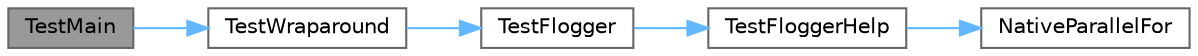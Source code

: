 digraph "TestMain"
{
 // LATEX_PDF_SIZE
  bgcolor="transparent";
  edge [fontname=Helvetica,fontsize=10,labelfontname=Helvetica,labelfontsize=10];
  node [fontname=Helvetica,fontsize=10,shape=box,height=0.2,width=0.4];
  rankdir="LR";
  Node1 [id="Node000001",label="TestMain",height=0.2,width=0.4,color="gray40", fillcolor="grey60", style="filled", fontcolor="black",tooltip="Entry point to a TBB unit test application"];
  Node1 -> Node2 [id="edge1_Node000001_Node000002",color="steelblue1",style="solid",tooltip=" "];
  Node2 [id="Node000002",label="TestWraparound",height=0.2,width=0.4,color="grey40", fillcolor="white", style="filled",URL="$test__concurrent__queue__whitebox_8cpp.html#a90886a1af9ed17ca08cff29fe85b0440",tooltip=" "];
  Node2 -> Node3 [id="edge2_Node000002_Node000003",color="steelblue1",style="solid",tooltip=" "];
  Node3 [id="Node000003",label="TestFlogger",height=0.2,width=0.4,color="grey40", fillcolor="white", style="filled",URL="$test__concurrent__queue__whitebox_8cpp.html#a5d58b8f2d4dd352c71cecad2292c771b",tooltip=" "];
  Node3 -> Node4 [id="edge3_Node000003_Node000004",color="steelblue1",style="solid",tooltip=" "];
  Node4 [id="Node000004",label="TestFloggerHelp",height=0.2,width=0.4,color="grey40", fillcolor="white", style="filled",URL="$test__concurrent__queue__whitebox_8cpp.html#abda765f101b5172e7beca09b0dfa705e",tooltip=" "];
  Node4 -> Node5 [id="edge4_Node000004_Node000005",color="steelblue1",style="solid",tooltip=" "];
  Node5 [id="Node000005",label="NativeParallelFor",height=0.2,width=0.4,color="grey40", fillcolor="white", style="filled",URL="$harness_8h.html#ad5b2c9cf4e169014b7919debb3c91d45",tooltip="Execute body(i) in parallel for i in the interval [0,n)."];
}
